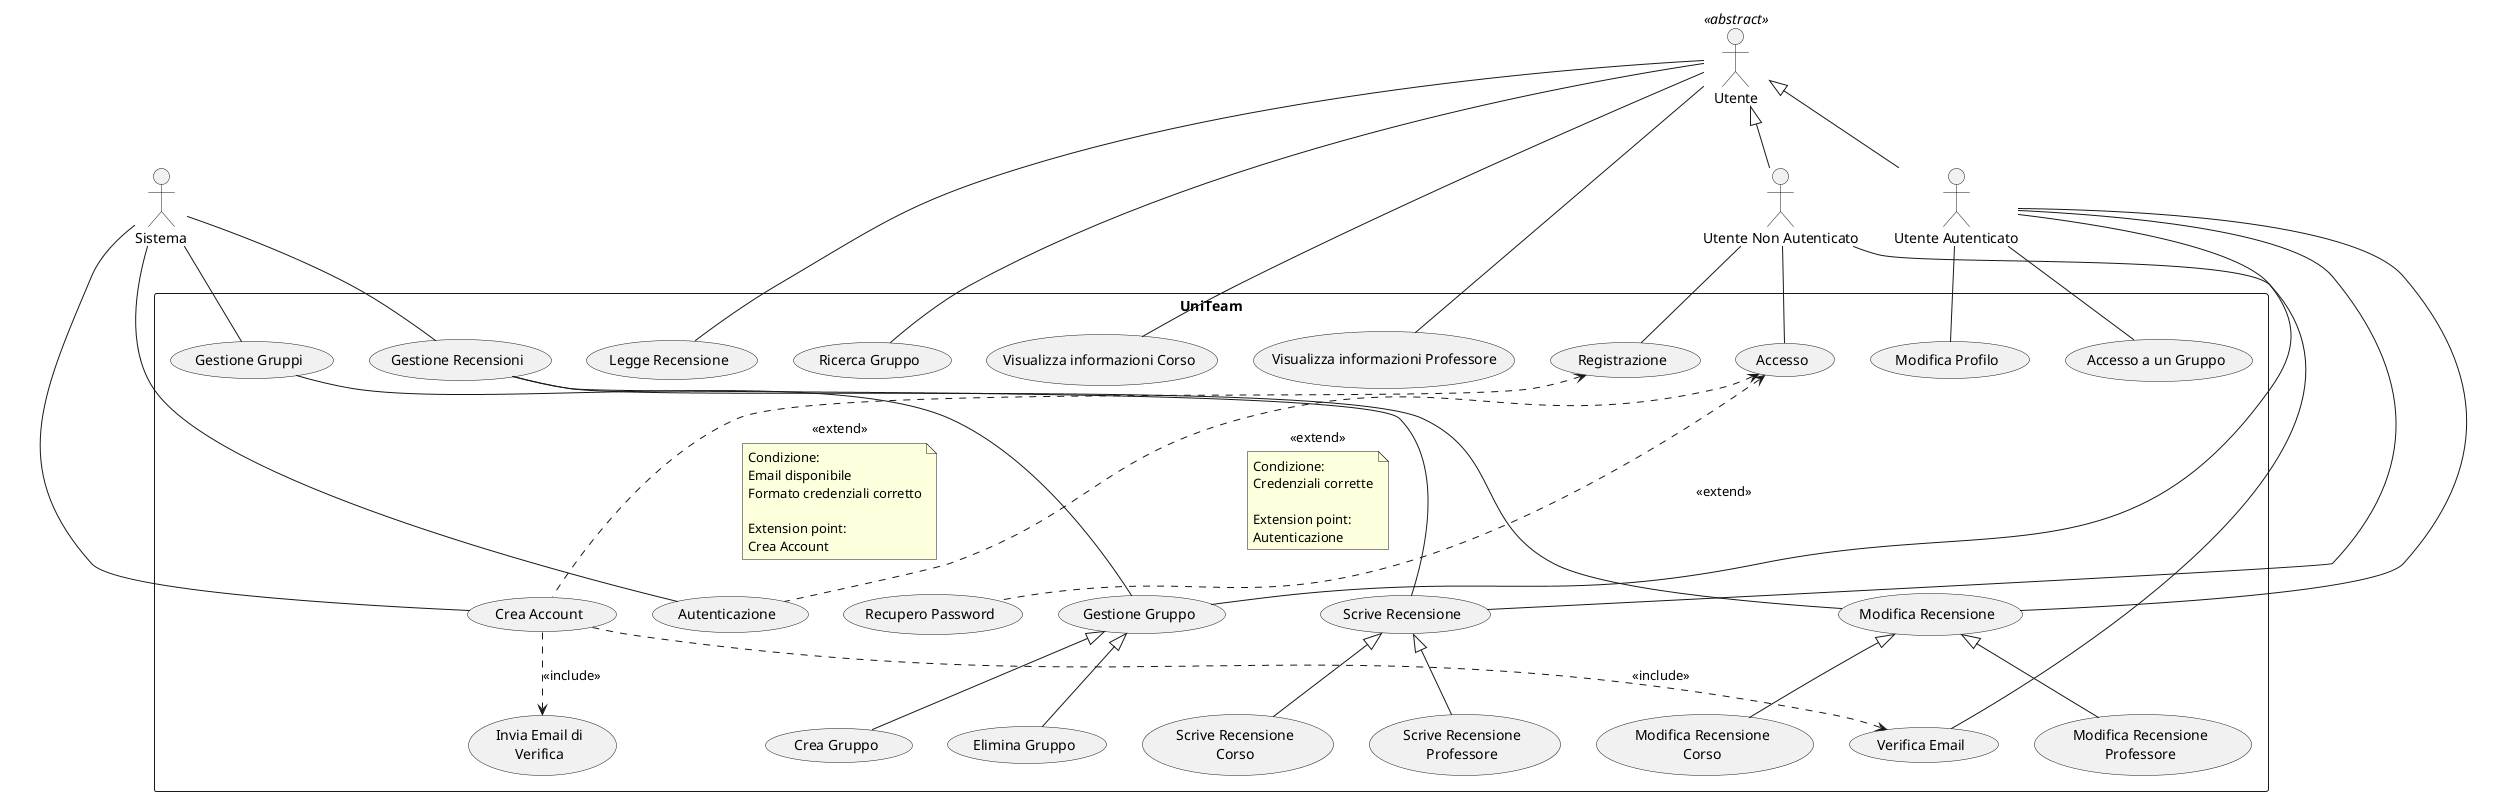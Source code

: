 @startuml UseCase

'skinparam linetype polyline
'skinparam linetype ortho

'Attori'
actor Sistema
together {
    actor "Utente" as Utente <<abstract>>
    actor "Utente Autenticato" as Utente_Autenticato
    actor "Utente Non Autenticato" as Utente_Non_Autenticato
}

rectangle UniTeam {
    'Use Case Sistema'
    usecase Autenticazione
    usecase "Crea Account" as Crea_Account
    usecase "Invia Email di\\nVerifica" as Invia_Email_Verifica 
    usecase "Recupero Password" as Recupero_Password
    usecase "Gestione Gruppi" as Gestione_Gruppi
    usecase "Gestione Recensioni" as Gestione_Recensioni

    'Use Case Utente'
    usecase "Legge Recensione" as Legge_Recensione
    usecase "Ricerca Gruppo" as Ricerca_Gruppo
    usecase "Visualizza informazioni Corso" as Visualizza_Info_Corso
    usecase "Visualizza informazioni Professore" as Visualizza_Info_Professore

    'Use Case Utente Non Autenticato'
    usecase Accesso
    usecase Registrazione
    usecase "Verifica Email" as Verifica_Email

    'Use Case Utente Autenticato'
    usecase "Modifica Profilo" as Modifica_Profilo
    usecase "Crea Gruppo" as Crea_Gruppo
    usecase "Accesso a un Gruppo" as Accesso_Gruppo 
    usecase "Elimina Gruppo" as Elimina_Gruppo
    usecase "Gestione Gruppo" as Gestione_Gruppo
    usecase "Scrive Recensione" as Scrive_Recensione
    usecase "Scrive Recensione\\nCorso" as Scrive_Recensione_Corso
    usecase "Scrive Recensione\\nProfessore" as Scrive_Recensione_Professore
    usecase "Modifica Recensione" as Modifica_Recensione
    usecase "Modifica Recensione\\nCorso" as Modifica_Recensione_Corso
    usecase "Modifica Recensione\\nProfessore" as Modifica_Recensione_Professore
}

'Utente'
Utente <|-- Utente_Autenticato
Utente <|-- Utente_Non_Autenticato

'Registrazione'
Sistema -- Crea_Account
Crea_Account ..> Invia_Email_Verifica : <<include>>
Crea_Account ..> Verifica_Email: <<include>>

Utente_Non_Autenticato -- Registrazione
Registrazione <.. Crea_Account : <<extend>>
note on link
    Condizione: 
    Email disponibile
    Formato credenziali corretto

    Extension point: 
    Crea Account
end note

Utente_Non_Autenticato -- Verifica_Email


'Accesso'
Utente_Non_Autenticato -- Accesso
Accesso <.. Autenticazione : <<extend>>
note on link
    Condizione: 
    Credenziali corrette

    Extension point: 
    Autenticazione
end note

Accesso <.. Recupero_Password : <<extend>>
Sistema -- Autenticazione

'Profilo'
Utente_Autenticato -- Modifica_Profilo

'Recensioni'
Scrive_Recensione <|-- Scrive_Recensione_Corso
Scrive_Recensione <|-- Scrive_Recensione_Professore
Modifica_Recensione <|-- Modifica_Recensione_Corso
Modifica_Recensione <|-- Modifica_Recensione_Professore

Utente -- Legge_Recensione

Utente_Autenticato -- Scrive_Recensione
Utente_Autenticato -- Modifica_Recensione

Sistema -- Gestione_Recensioni
Gestione_Recensioni -- Scrive_Recensione
Gestione_Recensioni -- Modifica_Recensione

'Gruppi'
Gestione_Gruppo <|-- Crea_Gruppo
Gestione_Gruppo <|-- Elimina_Gruppo

Sistema -- Gestione_Gruppi
Utente_Autenticato -- Gestione_Gruppo
Utente_Autenticato -- Accesso_Gruppo
Utente -- Ricerca_Gruppo

Gestione_Gruppi -- Gestione_Gruppo


'Corsi'
Utente -- Visualizza_Info_Corso


'Professori'
Utente -- Visualizza_Info_Professore

@enduml

'https://stackoverflow.com/questions/48712801/how-to-correct-plantuml-line-path'
